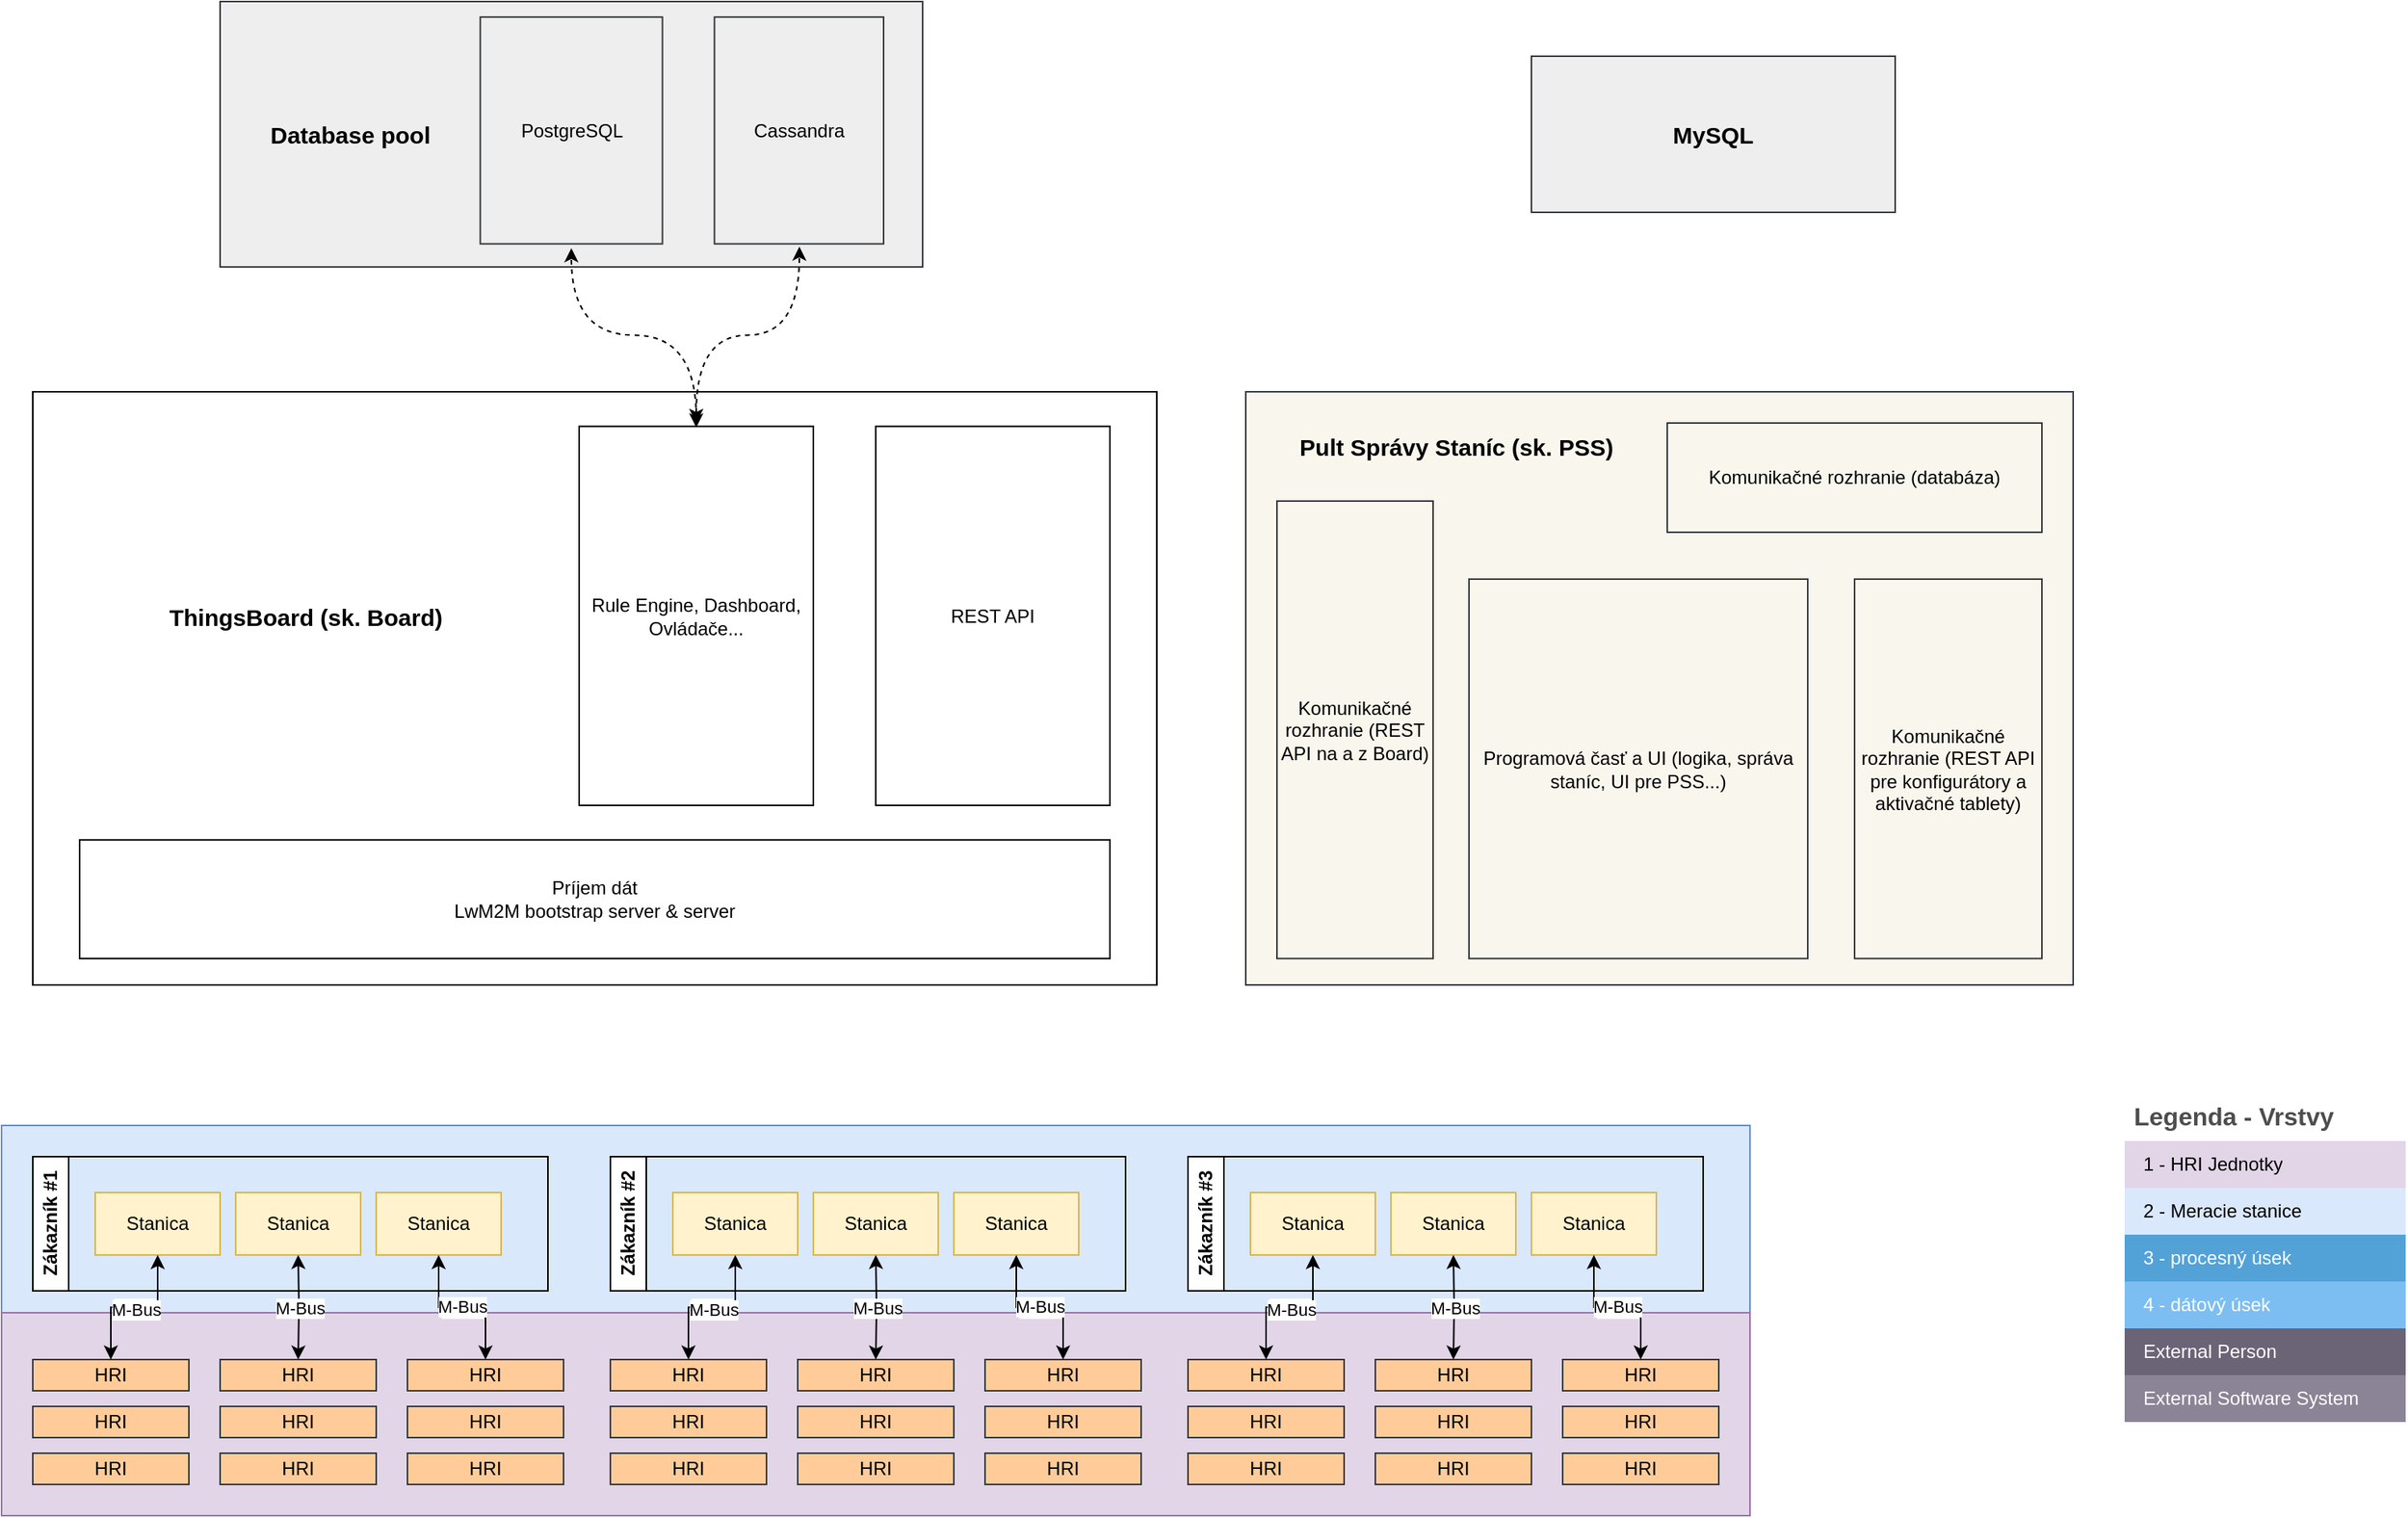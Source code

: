 <mxfile version="21.6.9" type="github">
  <diagram name="Page-1" id="n-vTJbwa5jrU47sz1mU_">
    <mxGraphModel dx="1687" dy="920" grid="1" gridSize="10" guides="1" tooltips="1" connect="1" arrows="1" fold="1" page="1" pageScale="1" pageWidth="1654" pageHeight="1169" math="0" shadow="0">
      <root>
        <mxCell id="0" />
        <mxCell id="1" parent="0" />
        <mxCell id="oxmaoGViPWF4fEeADS45-92" value="" style="rounded=0;whiteSpace=wrap;html=1;fillColor=#dae8fc;strokeColor=#6c8ebf;" vertex="1" parent="1">
          <mxGeometry x="30" y="860" width="1120" height="120" as="geometry" />
        </mxCell>
        <mxCell id="oxmaoGViPWF4fEeADS45-91" value="" style="rounded=0;whiteSpace=wrap;html=1;fillColor=#e1d5e7;strokeColor=#9673a6;" vertex="1" parent="1">
          <mxGeometry x="30" y="980" width="1120" height="130" as="geometry" />
        </mxCell>
        <mxCell id="oxmaoGViPWF4fEeADS45-1" value="Zákazník #1" style="swimlane;horizontal=0;whiteSpace=wrap;html=1;" vertex="1" parent="1">
          <mxGeometry x="50" y="880" width="330" height="86" as="geometry" />
        </mxCell>
        <mxCell id="oxmaoGViPWF4fEeADS45-14" value="Stanica" style="whiteSpace=wrap;html=1;align=center;fillColor=#fff2cc;strokeColor=#d6b656;" vertex="1" parent="oxmaoGViPWF4fEeADS45-1">
          <mxGeometry x="40" y="23" width="80" height="40" as="geometry" />
        </mxCell>
        <mxCell id="oxmaoGViPWF4fEeADS45-17" value="Stanica" style="whiteSpace=wrap;html=1;align=center;fillColor=#fff2cc;strokeColor=#d6b656;" vertex="1" parent="oxmaoGViPWF4fEeADS45-1">
          <mxGeometry x="130" y="23" width="80" height="40" as="geometry" />
        </mxCell>
        <mxCell id="oxmaoGViPWF4fEeADS45-18" value="Stanica" style="whiteSpace=wrap;html=1;align=center;fillColor=#fff2cc;strokeColor=#d6b656;" vertex="1" parent="oxmaoGViPWF4fEeADS45-1">
          <mxGeometry x="220" y="23" width="80" height="40" as="geometry" />
        </mxCell>
        <mxCell id="oxmaoGViPWF4fEeADS45-15" value="" style="group" vertex="1" connectable="0" parent="1">
          <mxGeometry x="50" y="1010" width="100" height="80" as="geometry" />
        </mxCell>
        <mxCell id="oxmaoGViPWF4fEeADS45-9" value="HRI" style="whiteSpace=wrap;html=1;align=center;fillColor=#ffcc99;strokeColor=#36393d;" vertex="1" parent="oxmaoGViPWF4fEeADS45-15">
          <mxGeometry width="100" height="20" as="geometry" />
        </mxCell>
        <mxCell id="oxmaoGViPWF4fEeADS45-10" value="HRI" style="whiteSpace=wrap;html=1;align=center;fillColor=#ffcc99;strokeColor=#36393d;" vertex="1" parent="oxmaoGViPWF4fEeADS45-15">
          <mxGeometry y="30" width="100" height="20" as="geometry" />
        </mxCell>
        <mxCell id="oxmaoGViPWF4fEeADS45-11" value="HRI" style="whiteSpace=wrap;html=1;align=center;fillColor=#ffcc99;strokeColor=#36393d;" vertex="1" parent="oxmaoGViPWF4fEeADS45-15">
          <mxGeometry y="60" width="100" height="20" as="geometry" />
        </mxCell>
        <mxCell id="oxmaoGViPWF4fEeADS45-20" value="" style="group" vertex="1" connectable="0" parent="1">
          <mxGeometry x="170" y="1010" width="100" height="80" as="geometry" />
        </mxCell>
        <mxCell id="oxmaoGViPWF4fEeADS45-21" value="HRI" style="whiteSpace=wrap;html=1;align=center;fillColor=#ffcc99;strokeColor=#36393d;" vertex="1" parent="oxmaoGViPWF4fEeADS45-20">
          <mxGeometry width="100" height="20" as="geometry" />
        </mxCell>
        <mxCell id="oxmaoGViPWF4fEeADS45-22" value="HRI" style="whiteSpace=wrap;html=1;align=center;fillColor=#ffcc99;strokeColor=#36393d;" vertex="1" parent="oxmaoGViPWF4fEeADS45-20">
          <mxGeometry y="30" width="100" height="20" as="geometry" />
        </mxCell>
        <mxCell id="oxmaoGViPWF4fEeADS45-23" value="HRI" style="whiteSpace=wrap;html=1;align=center;fillColor=#ffcc99;strokeColor=#36393d;" vertex="1" parent="oxmaoGViPWF4fEeADS45-20">
          <mxGeometry y="60" width="100" height="20" as="geometry" />
        </mxCell>
        <mxCell id="oxmaoGViPWF4fEeADS45-24" value="" style="group" vertex="1" connectable="0" parent="1">
          <mxGeometry x="290" y="1010" width="100" height="80" as="geometry" />
        </mxCell>
        <mxCell id="oxmaoGViPWF4fEeADS45-25" value="HRI" style="whiteSpace=wrap;html=1;align=center;fillColor=#ffcc99;strokeColor=#36393d;" vertex="1" parent="oxmaoGViPWF4fEeADS45-24">
          <mxGeometry width="100" height="20" as="geometry" />
        </mxCell>
        <mxCell id="oxmaoGViPWF4fEeADS45-26" value="HRI" style="whiteSpace=wrap;html=1;align=center;fillColor=#ffcc99;strokeColor=#36393d;" vertex="1" parent="oxmaoGViPWF4fEeADS45-24">
          <mxGeometry y="30" width="100" height="20" as="geometry" />
        </mxCell>
        <mxCell id="oxmaoGViPWF4fEeADS45-27" value="HRI" style="whiteSpace=wrap;html=1;align=center;fillColor=#ffcc99;strokeColor=#36393d;" vertex="1" parent="oxmaoGViPWF4fEeADS45-24">
          <mxGeometry y="60" width="100" height="20" as="geometry" />
        </mxCell>
        <mxCell id="oxmaoGViPWF4fEeADS45-30" value="" style="endArrow=classic;html=1;rounded=0;exitX=0.5;exitY=0;exitDx=0;exitDy=0;entryX=0.5;entryY=1;entryDx=0;entryDy=0;edgeStyle=orthogonalEdgeStyle;startArrow=classic;startFill=1;" edge="1" parent="1" source="oxmaoGViPWF4fEeADS45-9" target="oxmaoGViPWF4fEeADS45-14">
          <mxGeometry relative="1" as="geometry">
            <mxPoint x="100" y="990" as="sourcePoint" />
            <mxPoint x="200" y="990" as="targetPoint" />
          </mxGeometry>
        </mxCell>
        <mxCell id="oxmaoGViPWF4fEeADS45-31" value="Label" style="edgeLabel;resizable=0;html=1;align=center;verticalAlign=middle;" connectable="0" vertex="1" parent="oxmaoGViPWF4fEeADS45-30">
          <mxGeometry relative="1" as="geometry" />
        </mxCell>
        <mxCell id="oxmaoGViPWF4fEeADS45-32" value="M-Bus" style="edgeLabel;html=1;align=center;verticalAlign=middle;resizable=0;points=[];" vertex="1" connectable="0" parent="oxmaoGViPWF4fEeADS45-30">
          <mxGeometry x="0.012" y="-1" relative="1" as="geometry">
            <mxPoint as="offset" />
          </mxGeometry>
        </mxCell>
        <mxCell id="oxmaoGViPWF4fEeADS45-34" value="" style="endArrow=classic;html=1;rounded=0;entryX=0.5;entryY=1;entryDx=0;entryDy=0;edgeStyle=orthogonalEdgeStyle;startArrow=classic;startFill=1;" edge="1" parent="1" target="oxmaoGViPWF4fEeADS45-17">
          <mxGeometry relative="1" as="geometry">
            <mxPoint x="220" y="1010" as="sourcePoint" />
            <mxPoint x="190" y="950" as="targetPoint" />
          </mxGeometry>
        </mxCell>
        <mxCell id="oxmaoGViPWF4fEeADS45-35" value="Label" style="edgeLabel;resizable=0;html=1;align=center;verticalAlign=middle;" connectable="0" vertex="1" parent="oxmaoGViPWF4fEeADS45-34">
          <mxGeometry relative="1" as="geometry" />
        </mxCell>
        <mxCell id="oxmaoGViPWF4fEeADS45-36" value="M-Bus" style="edgeLabel;html=1;align=center;verticalAlign=middle;resizable=0;points=[];" vertex="1" connectable="0" parent="oxmaoGViPWF4fEeADS45-34">
          <mxGeometry x="0.012" y="-1" relative="1" as="geometry">
            <mxPoint as="offset" />
          </mxGeometry>
        </mxCell>
        <mxCell id="oxmaoGViPWF4fEeADS45-37" value="" style="endArrow=classic;html=1;rounded=0;entryX=0.5;entryY=1;entryDx=0;entryDy=0;edgeStyle=orthogonalEdgeStyle;startArrow=classic;startFill=1;exitX=0.5;exitY=0;exitDx=0;exitDy=0;" edge="1" parent="1" source="oxmaoGViPWF4fEeADS45-25" target="oxmaoGViPWF4fEeADS45-18">
          <mxGeometry relative="1" as="geometry">
            <mxPoint x="230" y="1020" as="sourcePoint" />
            <mxPoint x="230" y="950" as="targetPoint" />
          </mxGeometry>
        </mxCell>
        <mxCell id="oxmaoGViPWF4fEeADS45-38" value="Label" style="edgeLabel;resizable=0;html=1;align=center;verticalAlign=middle;" connectable="0" vertex="1" parent="oxmaoGViPWF4fEeADS45-37">
          <mxGeometry relative="1" as="geometry" />
        </mxCell>
        <mxCell id="oxmaoGViPWF4fEeADS45-39" value="M-Bus" style="edgeLabel;html=1;align=center;verticalAlign=middle;resizable=0;points=[];" vertex="1" connectable="0" parent="oxmaoGViPWF4fEeADS45-37">
          <mxGeometry x="0.012" y="-1" relative="1" as="geometry">
            <mxPoint as="offset" />
          </mxGeometry>
        </mxCell>
        <mxCell id="oxmaoGViPWF4fEeADS45-41" value="Zákazník #2" style="swimlane;horizontal=0;whiteSpace=wrap;html=1;" vertex="1" parent="1">
          <mxGeometry x="420" y="880" width="330" height="86" as="geometry" />
        </mxCell>
        <mxCell id="oxmaoGViPWF4fEeADS45-42" value="Stanica" style="whiteSpace=wrap;html=1;align=center;fillColor=#fff2cc;strokeColor=#d6b656;" vertex="1" parent="oxmaoGViPWF4fEeADS45-41">
          <mxGeometry x="40" y="23" width="80" height="40" as="geometry" />
        </mxCell>
        <mxCell id="oxmaoGViPWF4fEeADS45-43" value="Stanica" style="whiteSpace=wrap;html=1;align=center;fillColor=#fff2cc;strokeColor=#d6b656;" vertex="1" parent="oxmaoGViPWF4fEeADS45-41">
          <mxGeometry x="130" y="23" width="80" height="40" as="geometry" />
        </mxCell>
        <mxCell id="oxmaoGViPWF4fEeADS45-44" value="Stanica" style="whiteSpace=wrap;html=1;align=center;fillColor=#fff2cc;strokeColor=#d6b656;" vertex="1" parent="oxmaoGViPWF4fEeADS45-41">
          <mxGeometry x="220" y="23" width="80" height="40" as="geometry" />
        </mxCell>
        <mxCell id="oxmaoGViPWF4fEeADS45-45" value="" style="group" vertex="1" connectable="0" parent="1">
          <mxGeometry x="420" y="1010" width="100" height="80" as="geometry" />
        </mxCell>
        <mxCell id="oxmaoGViPWF4fEeADS45-46" value="HRI" style="whiteSpace=wrap;html=1;align=center;fillColor=#ffcc99;strokeColor=#36393d;" vertex="1" parent="oxmaoGViPWF4fEeADS45-45">
          <mxGeometry width="100" height="20" as="geometry" />
        </mxCell>
        <mxCell id="oxmaoGViPWF4fEeADS45-47" value="HRI" style="whiteSpace=wrap;html=1;align=center;fillColor=#ffcc99;strokeColor=#36393d;" vertex="1" parent="oxmaoGViPWF4fEeADS45-45">
          <mxGeometry y="30" width="100" height="20" as="geometry" />
        </mxCell>
        <mxCell id="oxmaoGViPWF4fEeADS45-48" value="HRI" style="whiteSpace=wrap;html=1;align=center;fillColor=#ffcc99;strokeColor=#36393d;" vertex="1" parent="oxmaoGViPWF4fEeADS45-45">
          <mxGeometry y="60" width="100" height="20" as="geometry" />
        </mxCell>
        <mxCell id="oxmaoGViPWF4fEeADS45-49" value="" style="group" vertex="1" connectable="0" parent="1">
          <mxGeometry x="540" y="1010" width="100" height="80" as="geometry" />
        </mxCell>
        <mxCell id="oxmaoGViPWF4fEeADS45-50" value="HRI" style="whiteSpace=wrap;html=1;align=center;fillColor=#ffcc99;strokeColor=#36393d;" vertex="1" parent="oxmaoGViPWF4fEeADS45-49">
          <mxGeometry width="100" height="20" as="geometry" />
        </mxCell>
        <mxCell id="oxmaoGViPWF4fEeADS45-51" value="HRI" style="whiteSpace=wrap;html=1;align=center;fillColor=#ffcc99;strokeColor=#36393d;" vertex="1" parent="oxmaoGViPWF4fEeADS45-49">
          <mxGeometry y="30" width="100" height="20" as="geometry" />
        </mxCell>
        <mxCell id="oxmaoGViPWF4fEeADS45-52" value="HRI" style="whiteSpace=wrap;html=1;align=center;fillColor=#ffcc99;strokeColor=#36393d;" vertex="1" parent="oxmaoGViPWF4fEeADS45-49">
          <mxGeometry y="60" width="100" height="20" as="geometry" />
        </mxCell>
        <mxCell id="oxmaoGViPWF4fEeADS45-53" value="" style="group" vertex="1" connectable="0" parent="1">
          <mxGeometry x="660" y="1010" width="100" height="80" as="geometry" />
        </mxCell>
        <mxCell id="oxmaoGViPWF4fEeADS45-54" value="HRI" style="whiteSpace=wrap;html=1;align=center;fillColor=#ffcc99;strokeColor=#36393d;" vertex="1" parent="oxmaoGViPWF4fEeADS45-53">
          <mxGeometry width="100" height="20" as="geometry" />
        </mxCell>
        <mxCell id="oxmaoGViPWF4fEeADS45-55" value="HRI" style="whiteSpace=wrap;html=1;align=center;fillColor=#ffcc99;strokeColor=#36393d;" vertex="1" parent="oxmaoGViPWF4fEeADS45-53">
          <mxGeometry y="30" width="100" height="20" as="geometry" />
        </mxCell>
        <mxCell id="oxmaoGViPWF4fEeADS45-56" value="HRI" style="whiteSpace=wrap;html=1;align=center;fillColor=#ffcc99;strokeColor=#36393d;" vertex="1" parent="oxmaoGViPWF4fEeADS45-53">
          <mxGeometry y="60" width="100" height="20" as="geometry" />
        </mxCell>
        <mxCell id="oxmaoGViPWF4fEeADS45-57" value="" style="endArrow=classic;html=1;rounded=0;exitX=0.5;exitY=0;exitDx=0;exitDy=0;entryX=0.5;entryY=1;entryDx=0;entryDy=0;edgeStyle=orthogonalEdgeStyle;startArrow=classic;startFill=1;" edge="1" parent="1" source="oxmaoGViPWF4fEeADS45-46" target="oxmaoGViPWF4fEeADS45-42">
          <mxGeometry relative="1" as="geometry">
            <mxPoint x="470" y="990" as="sourcePoint" />
            <mxPoint x="570" y="990" as="targetPoint" />
          </mxGeometry>
        </mxCell>
        <mxCell id="oxmaoGViPWF4fEeADS45-58" value="Label" style="edgeLabel;resizable=0;html=1;align=center;verticalAlign=middle;" connectable="0" vertex="1" parent="oxmaoGViPWF4fEeADS45-57">
          <mxGeometry relative="1" as="geometry" />
        </mxCell>
        <mxCell id="oxmaoGViPWF4fEeADS45-59" value="M-Bus" style="edgeLabel;html=1;align=center;verticalAlign=middle;resizable=0;points=[];" vertex="1" connectable="0" parent="oxmaoGViPWF4fEeADS45-57">
          <mxGeometry x="0.012" y="-1" relative="1" as="geometry">
            <mxPoint as="offset" />
          </mxGeometry>
        </mxCell>
        <mxCell id="oxmaoGViPWF4fEeADS45-60" value="" style="endArrow=classic;html=1;rounded=0;entryX=0.5;entryY=1;entryDx=0;entryDy=0;edgeStyle=orthogonalEdgeStyle;startArrow=classic;startFill=1;" edge="1" parent="1" target="oxmaoGViPWF4fEeADS45-43">
          <mxGeometry relative="1" as="geometry">
            <mxPoint x="590" y="1010" as="sourcePoint" />
            <mxPoint x="560" y="950" as="targetPoint" />
          </mxGeometry>
        </mxCell>
        <mxCell id="oxmaoGViPWF4fEeADS45-61" value="Label" style="edgeLabel;resizable=0;html=1;align=center;verticalAlign=middle;" connectable="0" vertex="1" parent="oxmaoGViPWF4fEeADS45-60">
          <mxGeometry relative="1" as="geometry" />
        </mxCell>
        <mxCell id="oxmaoGViPWF4fEeADS45-62" value="M-Bus" style="edgeLabel;html=1;align=center;verticalAlign=middle;resizable=0;points=[];" vertex="1" connectable="0" parent="oxmaoGViPWF4fEeADS45-60">
          <mxGeometry x="0.012" y="-1" relative="1" as="geometry">
            <mxPoint as="offset" />
          </mxGeometry>
        </mxCell>
        <mxCell id="oxmaoGViPWF4fEeADS45-63" value="" style="endArrow=classic;html=1;rounded=0;entryX=0.5;entryY=1;entryDx=0;entryDy=0;edgeStyle=orthogonalEdgeStyle;startArrow=classic;startFill=1;exitX=0.5;exitY=0;exitDx=0;exitDy=0;" edge="1" parent="1" source="oxmaoGViPWF4fEeADS45-54" target="oxmaoGViPWF4fEeADS45-44">
          <mxGeometry relative="1" as="geometry">
            <mxPoint x="600" y="1020" as="sourcePoint" />
            <mxPoint x="600" y="950" as="targetPoint" />
          </mxGeometry>
        </mxCell>
        <mxCell id="oxmaoGViPWF4fEeADS45-64" value="Label" style="edgeLabel;resizable=0;html=1;align=center;verticalAlign=middle;" connectable="0" vertex="1" parent="oxmaoGViPWF4fEeADS45-63">
          <mxGeometry relative="1" as="geometry" />
        </mxCell>
        <mxCell id="oxmaoGViPWF4fEeADS45-65" value="M-Bus" style="edgeLabel;html=1;align=center;verticalAlign=middle;resizable=0;points=[];" vertex="1" connectable="0" parent="oxmaoGViPWF4fEeADS45-63">
          <mxGeometry x="0.012" y="-1" relative="1" as="geometry">
            <mxPoint as="offset" />
          </mxGeometry>
        </mxCell>
        <mxCell id="oxmaoGViPWF4fEeADS45-66" value="Zákazník #3" style="swimlane;horizontal=0;whiteSpace=wrap;html=1;" vertex="1" parent="1">
          <mxGeometry x="790" y="880" width="330" height="86" as="geometry" />
        </mxCell>
        <mxCell id="oxmaoGViPWF4fEeADS45-67" value="Stanica" style="whiteSpace=wrap;html=1;align=center;fillColor=#fff2cc;strokeColor=#d6b656;" vertex="1" parent="oxmaoGViPWF4fEeADS45-66">
          <mxGeometry x="40" y="23" width="80" height="40" as="geometry" />
        </mxCell>
        <mxCell id="oxmaoGViPWF4fEeADS45-68" value="Stanica" style="whiteSpace=wrap;html=1;align=center;fillColor=#fff2cc;strokeColor=#d6b656;" vertex="1" parent="oxmaoGViPWF4fEeADS45-66">
          <mxGeometry x="130" y="23" width="80" height="40" as="geometry" />
        </mxCell>
        <mxCell id="oxmaoGViPWF4fEeADS45-69" value="Stanica" style="whiteSpace=wrap;html=1;align=center;fillColor=#fff2cc;strokeColor=#d6b656;" vertex="1" parent="oxmaoGViPWF4fEeADS45-66">
          <mxGeometry x="220" y="23" width="80" height="40" as="geometry" />
        </mxCell>
        <mxCell id="oxmaoGViPWF4fEeADS45-70" value="" style="group" vertex="1" connectable="0" parent="1">
          <mxGeometry x="790" y="1010" width="100" height="80" as="geometry" />
        </mxCell>
        <mxCell id="oxmaoGViPWF4fEeADS45-71" value="HRI" style="whiteSpace=wrap;html=1;align=center;fillColor=#ffcc99;strokeColor=#36393d;" vertex="1" parent="oxmaoGViPWF4fEeADS45-70">
          <mxGeometry width="100" height="20" as="geometry" />
        </mxCell>
        <mxCell id="oxmaoGViPWF4fEeADS45-72" value="HRI" style="whiteSpace=wrap;html=1;align=center;fillColor=#ffcc99;strokeColor=#36393d;" vertex="1" parent="oxmaoGViPWF4fEeADS45-70">
          <mxGeometry y="30" width="100" height="20" as="geometry" />
        </mxCell>
        <mxCell id="oxmaoGViPWF4fEeADS45-73" value="HRI" style="whiteSpace=wrap;html=1;align=center;fillColor=#ffcc99;strokeColor=#36393d;" vertex="1" parent="oxmaoGViPWF4fEeADS45-70">
          <mxGeometry y="60" width="100" height="20" as="geometry" />
        </mxCell>
        <mxCell id="oxmaoGViPWF4fEeADS45-74" value="" style="group" vertex="1" connectable="0" parent="1">
          <mxGeometry x="910" y="1010" width="100" height="80" as="geometry" />
        </mxCell>
        <mxCell id="oxmaoGViPWF4fEeADS45-75" value="HRI" style="whiteSpace=wrap;html=1;align=center;fillColor=#ffcc99;strokeColor=#36393d;" vertex="1" parent="oxmaoGViPWF4fEeADS45-74">
          <mxGeometry width="100" height="20" as="geometry" />
        </mxCell>
        <mxCell id="oxmaoGViPWF4fEeADS45-76" value="HRI" style="whiteSpace=wrap;html=1;align=center;fillColor=#ffcc99;strokeColor=#36393d;" vertex="1" parent="oxmaoGViPWF4fEeADS45-74">
          <mxGeometry y="30" width="100" height="20" as="geometry" />
        </mxCell>
        <mxCell id="oxmaoGViPWF4fEeADS45-77" value="HRI" style="whiteSpace=wrap;html=1;align=center;fillColor=#ffcc99;strokeColor=#36393d;" vertex="1" parent="oxmaoGViPWF4fEeADS45-74">
          <mxGeometry y="60" width="100" height="20" as="geometry" />
        </mxCell>
        <mxCell id="oxmaoGViPWF4fEeADS45-78" value="" style="group" vertex="1" connectable="0" parent="1">
          <mxGeometry x="1030" y="1010" width="100" height="80" as="geometry" />
        </mxCell>
        <mxCell id="oxmaoGViPWF4fEeADS45-79" value="HRI" style="whiteSpace=wrap;html=1;align=center;fillColor=#ffcc99;strokeColor=#36393d;" vertex="1" parent="oxmaoGViPWF4fEeADS45-78">
          <mxGeometry width="100" height="20" as="geometry" />
        </mxCell>
        <mxCell id="oxmaoGViPWF4fEeADS45-80" value="HRI" style="whiteSpace=wrap;html=1;align=center;fillColor=#ffcc99;strokeColor=#36393d;" vertex="1" parent="oxmaoGViPWF4fEeADS45-78">
          <mxGeometry y="30" width="100" height="20" as="geometry" />
        </mxCell>
        <mxCell id="oxmaoGViPWF4fEeADS45-81" value="HRI" style="whiteSpace=wrap;html=1;align=center;fillColor=#ffcc99;strokeColor=#36393d;" vertex="1" parent="oxmaoGViPWF4fEeADS45-78">
          <mxGeometry y="60" width="100" height="20" as="geometry" />
        </mxCell>
        <mxCell id="oxmaoGViPWF4fEeADS45-82" value="" style="endArrow=classic;html=1;rounded=0;exitX=0.5;exitY=0;exitDx=0;exitDy=0;entryX=0.5;entryY=1;entryDx=0;entryDy=0;edgeStyle=orthogonalEdgeStyle;startArrow=classic;startFill=1;" edge="1" parent="1" source="oxmaoGViPWF4fEeADS45-71" target="oxmaoGViPWF4fEeADS45-67">
          <mxGeometry relative="1" as="geometry">
            <mxPoint x="840" y="990" as="sourcePoint" />
            <mxPoint x="940" y="990" as="targetPoint" />
          </mxGeometry>
        </mxCell>
        <mxCell id="oxmaoGViPWF4fEeADS45-83" value="Label" style="edgeLabel;resizable=0;html=1;align=center;verticalAlign=middle;" connectable="0" vertex="1" parent="oxmaoGViPWF4fEeADS45-82">
          <mxGeometry relative="1" as="geometry" />
        </mxCell>
        <mxCell id="oxmaoGViPWF4fEeADS45-84" value="M-Bus" style="edgeLabel;html=1;align=center;verticalAlign=middle;resizable=0;points=[];" vertex="1" connectable="0" parent="oxmaoGViPWF4fEeADS45-82">
          <mxGeometry x="0.012" y="-1" relative="1" as="geometry">
            <mxPoint as="offset" />
          </mxGeometry>
        </mxCell>
        <mxCell id="oxmaoGViPWF4fEeADS45-85" value="" style="endArrow=classic;html=1;rounded=0;entryX=0.5;entryY=1;entryDx=0;entryDy=0;edgeStyle=orthogonalEdgeStyle;startArrow=classic;startFill=1;" edge="1" parent="1" target="oxmaoGViPWF4fEeADS45-68">
          <mxGeometry relative="1" as="geometry">
            <mxPoint x="960" y="1010" as="sourcePoint" />
            <mxPoint x="930" y="950" as="targetPoint" />
          </mxGeometry>
        </mxCell>
        <mxCell id="oxmaoGViPWF4fEeADS45-86" value="Label" style="edgeLabel;resizable=0;html=1;align=center;verticalAlign=middle;" connectable="0" vertex="1" parent="oxmaoGViPWF4fEeADS45-85">
          <mxGeometry relative="1" as="geometry" />
        </mxCell>
        <mxCell id="oxmaoGViPWF4fEeADS45-87" value="M-Bus" style="edgeLabel;html=1;align=center;verticalAlign=middle;resizable=0;points=[];" vertex="1" connectable="0" parent="oxmaoGViPWF4fEeADS45-85">
          <mxGeometry x="0.012" y="-1" relative="1" as="geometry">
            <mxPoint as="offset" />
          </mxGeometry>
        </mxCell>
        <mxCell id="oxmaoGViPWF4fEeADS45-88" value="" style="endArrow=classic;html=1;rounded=0;entryX=0.5;entryY=1;entryDx=0;entryDy=0;edgeStyle=orthogonalEdgeStyle;startArrow=classic;startFill=1;exitX=0.5;exitY=0;exitDx=0;exitDy=0;" edge="1" parent="1" source="oxmaoGViPWF4fEeADS45-79" target="oxmaoGViPWF4fEeADS45-69">
          <mxGeometry relative="1" as="geometry">
            <mxPoint x="970" y="1020" as="sourcePoint" />
            <mxPoint x="970" y="950" as="targetPoint" />
          </mxGeometry>
        </mxCell>
        <mxCell id="oxmaoGViPWF4fEeADS45-89" value="Label" style="edgeLabel;resizable=0;html=1;align=center;verticalAlign=middle;" connectable="0" vertex="1" parent="oxmaoGViPWF4fEeADS45-88">
          <mxGeometry relative="1" as="geometry" />
        </mxCell>
        <mxCell id="oxmaoGViPWF4fEeADS45-90" value="M-Bus" style="edgeLabel;html=1;align=center;verticalAlign=middle;resizable=0;points=[];" vertex="1" connectable="0" parent="oxmaoGViPWF4fEeADS45-88">
          <mxGeometry x="0.012" y="-1" relative="1" as="geometry">
            <mxPoint as="offset" />
          </mxGeometry>
        </mxCell>
        <mxCell id="oxmaoGViPWF4fEeADS45-93" value="Legenda - Vrstvy" style="shape=table;startSize=30;container=1;collapsible=0;childLayout=tableLayout;fontSize=16;align=left;verticalAlign=top;fillColor=none;strokeColor=none;fontColor=#4D4D4D;fontStyle=1;spacingLeft=6;spacing=0;resizable=0;" vertex="1" parent="1">
          <mxGeometry x="1390" y="840" width="180" height="210" as="geometry" />
        </mxCell>
        <mxCell id="oxmaoGViPWF4fEeADS45-94" value="" style="shape=tableRow;horizontal=0;startSize=0;swimlaneHead=0;swimlaneBody=0;strokeColor=inherit;top=0;left=0;bottom=0;right=0;collapsible=0;dropTarget=0;fillColor=none;points=[[0,0.5],[1,0.5]];portConstraint=eastwest;fontSize=12;" vertex="1" parent="oxmaoGViPWF4fEeADS45-93">
          <mxGeometry y="30" width="180" height="30" as="geometry" />
        </mxCell>
        <mxCell id="oxmaoGViPWF4fEeADS45-95" value="1 - HRI Jednotky" style="shape=partialRectangle;html=1;whiteSpace=wrap;connectable=0;strokeColor=#9673a6;overflow=hidden;fillColor=#e1d5e7;top=0;left=0;bottom=0;right=0;pointerEvents=1;fontSize=12;align=left;spacingLeft=10;spacingRight=4;" vertex="1" parent="oxmaoGViPWF4fEeADS45-94">
          <mxGeometry width="180" height="30" as="geometry">
            <mxRectangle width="180" height="30" as="alternateBounds" />
          </mxGeometry>
        </mxCell>
        <mxCell id="oxmaoGViPWF4fEeADS45-96" value="" style="shape=tableRow;horizontal=0;startSize=0;swimlaneHead=0;swimlaneBody=0;strokeColor=inherit;top=0;left=0;bottom=0;right=0;collapsible=0;dropTarget=0;fillColor=none;points=[[0,0.5],[1,0.5]];portConstraint=eastwest;fontSize=12;" vertex="1" parent="oxmaoGViPWF4fEeADS45-93">
          <mxGeometry y="60" width="180" height="30" as="geometry" />
        </mxCell>
        <mxCell id="oxmaoGViPWF4fEeADS45-97" value="2 - Meracie stanice" style="shape=partialRectangle;html=1;whiteSpace=wrap;connectable=0;strokeColor=#6c8ebf;overflow=hidden;fillColor=#dae8fc;top=0;left=0;bottom=0;right=0;pointerEvents=1;fontSize=12;align=left;spacingLeft=10;spacingRight=4;" vertex="1" parent="oxmaoGViPWF4fEeADS45-96">
          <mxGeometry width="180" height="30" as="geometry">
            <mxRectangle width="180" height="30" as="alternateBounds" />
          </mxGeometry>
        </mxCell>
        <mxCell id="oxmaoGViPWF4fEeADS45-98" value="" style="shape=tableRow;horizontal=0;startSize=0;swimlaneHead=0;swimlaneBody=0;strokeColor=inherit;top=0;left=0;bottom=0;right=0;collapsible=0;dropTarget=0;fillColor=none;points=[[0,0.5],[1,0.5]];portConstraint=eastwest;fontSize=12;" vertex="1" parent="oxmaoGViPWF4fEeADS45-93">
          <mxGeometry y="90" width="180" height="30" as="geometry" />
        </mxCell>
        <mxCell id="oxmaoGViPWF4fEeADS45-99" value="3 - procesný úsek" style="shape=partialRectangle;html=1;whiteSpace=wrap;connectable=0;strokeColor=inherit;overflow=hidden;fillColor=#52a2d8;top=0;left=0;bottom=0;right=0;pointerEvents=1;fontSize=12;align=left;fontColor=#FFFFFF;gradientColor=none;spacingLeft=10;spacingRight=4;" vertex="1" parent="oxmaoGViPWF4fEeADS45-98">
          <mxGeometry width="180" height="30" as="geometry">
            <mxRectangle width="180" height="30" as="alternateBounds" />
          </mxGeometry>
        </mxCell>
        <mxCell id="oxmaoGViPWF4fEeADS45-100" value="" style="shape=tableRow;horizontal=0;startSize=0;swimlaneHead=0;swimlaneBody=0;strokeColor=inherit;top=0;left=0;bottom=0;right=0;collapsible=0;dropTarget=0;fillColor=none;points=[[0,0.5],[1,0.5]];portConstraint=eastwest;fontSize=12;" vertex="1" parent="oxmaoGViPWF4fEeADS45-93">
          <mxGeometry y="120" width="180" height="30" as="geometry" />
        </mxCell>
        <mxCell id="oxmaoGViPWF4fEeADS45-101" value="4 - dátový úsek" style="shape=partialRectangle;html=1;whiteSpace=wrap;connectable=0;strokeColor=inherit;overflow=hidden;fillColor=#7dbef2;top=0;left=0;bottom=0;right=0;pointerEvents=1;fontSize=12;align=left;fontColor=#FFFFFF;gradientColor=none;spacingLeft=10;spacingRight=4;" vertex="1" parent="oxmaoGViPWF4fEeADS45-100">
          <mxGeometry width="180" height="30" as="geometry">
            <mxRectangle width="180" height="30" as="alternateBounds" />
          </mxGeometry>
        </mxCell>
        <mxCell id="oxmaoGViPWF4fEeADS45-102" value="" style="shape=tableRow;horizontal=0;startSize=0;swimlaneHead=0;swimlaneBody=0;strokeColor=inherit;top=0;left=0;bottom=0;right=0;collapsible=0;dropTarget=0;fillColor=none;points=[[0,0.5],[1,0.5]];portConstraint=eastwest;fontSize=12;" vertex="1" parent="oxmaoGViPWF4fEeADS45-93">
          <mxGeometry y="150" width="180" height="30" as="geometry" />
        </mxCell>
        <mxCell id="oxmaoGViPWF4fEeADS45-103" value="External Person" style="shape=partialRectangle;html=1;whiteSpace=wrap;connectable=0;strokeColor=inherit;overflow=hidden;fillColor=#6b6477;top=0;left=0;bottom=0;right=0;pointerEvents=1;fontSize=12;align=left;fontColor=#FFFFFF;gradientColor=none;spacingLeft=10;spacingRight=4;" vertex="1" parent="oxmaoGViPWF4fEeADS45-102">
          <mxGeometry width="180" height="30" as="geometry">
            <mxRectangle width="180" height="30" as="alternateBounds" />
          </mxGeometry>
        </mxCell>
        <mxCell id="oxmaoGViPWF4fEeADS45-104" value="" style="shape=tableRow;horizontal=0;startSize=0;swimlaneHead=0;swimlaneBody=0;strokeColor=inherit;top=0;left=0;bottom=0;right=0;collapsible=0;dropTarget=0;fillColor=none;points=[[0,0.5],[1,0.5]];portConstraint=eastwest;fontSize=12;" vertex="1" parent="oxmaoGViPWF4fEeADS45-93">
          <mxGeometry y="180" width="180" height="30" as="geometry" />
        </mxCell>
        <mxCell id="oxmaoGViPWF4fEeADS45-105" value="External Software System" style="shape=partialRectangle;html=1;whiteSpace=wrap;connectable=0;strokeColor=inherit;overflow=hidden;fillColor=#8b8496;top=0;left=0;bottom=0;right=0;pointerEvents=1;fontSize=12;align=left;fontColor=#FFFFFF;gradientColor=none;spacingLeft=10;spacingRight=4;" vertex="1" parent="oxmaoGViPWF4fEeADS45-104">
          <mxGeometry width="180" height="30" as="geometry">
            <mxRectangle width="180" height="30" as="alternateBounds" />
          </mxGeometry>
        </mxCell>
        <mxCell id="oxmaoGViPWF4fEeADS45-106" value="" style="rounded=0;absoluteArcSize=1;html=1;arcSize=10;" vertex="1" parent="1">
          <mxGeometry x="50" y="390" width="720" height="380" as="geometry" />
        </mxCell>
        <mxCell id="oxmaoGViPWF4fEeADS45-107" value="&lt;span style=&quot;font-size: 15px;&quot;&gt;&lt;b&gt;ThingsBoard (sk. Board)&lt;/b&gt;&lt;/span&gt;" style="html=1;shape=mxgraph.er.anchor;whiteSpace=wrap;" vertex="1" parent="oxmaoGViPWF4fEeADS45-106">
          <mxGeometry width="350" height="287.111" as="geometry" />
        </mxCell>
        <mxCell id="oxmaoGViPWF4fEeADS45-108" value="Rule Engine, Dashboard, Ovládače..." style="rounded=0;absoluteArcSize=1;html=1;arcSize=10;whiteSpace=wrap;points=[];strokeColor=inherit;fillColor=inherit;" vertex="1" parent="oxmaoGViPWF4fEeADS45-106">
          <mxGeometry x="350" y="22.167" width="150" height="242.778" as="geometry" />
        </mxCell>
        <mxCell id="oxmaoGViPWF4fEeADS45-109" value="Príjem dát&lt;br&gt;LwM2M bootstrap server &amp;amp; server" style="rounded=0;absoluteArcSize=1;html=1;arcSize=10;whiteSpace=wrap;points=[];strokeColor=inherit;fillColor=inherit;" vertex="1" parent="oxmaoGViPWF4fEeADS45-106">
          <mxGeometry x="30" y="287.111" width="660" height="76" as="geometry" />
        </mxCell>
        <mxCell id="oxmaoGViPWF4fEeADS45-110" value="REST API" style="rounded=0;absoluteArcSize=1;html=1;arcSize=10;whiteSpace=wrap;points=[];strokeColor=inherit;fillColor=inherit;" vertex="1" parent="oxmaoGViPWF4fEeADS45-106">
          <mxGeometry x="540" y="22.167" width="150" height="242.778" as="geometry" />
        </mxCell>
        <mxCell id="oxmaoGViPWF4fEeADS45-111" value="" style="rounded=0;absoluteArcSize=1;html=1;arcSize=10;fillColor=#eeeeee;strokeColor=#36393d;" vertex="1" parent="1">
          <mxGeometry x="170" y="140" width="450" height="170" as="geometry" />
        </mxCell>
        <mxCell id="oxmaoGViPWF4fEeADS45-112" value="&lt;span style=&quot;font-size: 15px;&quot;&gt;&lt;b&gt;Database pool&lt;/b&gt;&lt;/span&gt;" style="html=1;shape=mxgraph.er.anchor;whiteSpace=wrap;" vertex="1" parent="oxmaoGViPWF4fEeADS45-111">
          <mxGeometry width="166.667" height="170" as="geometry" />
        </mxCell>
        <mxCell id="oxmaoGViPWF4fEeADS45-113" value="PostgreSQL" style="rounded=0;absoluteArcSize=1;html=1;arcSize=10;whiteSpace=wrap;points=[];strokeColor=inherit;fillColor=inherit;" vertex="1" parent="oxmaoGViPWF4fEeADS45-111">
          <mxGeometry x="166.667" y="9.919" width="116.667" height="145.298" as="geometry" />
        </mxCell>
        <mxCell id="oxmaoGViPWF4fEeADS45-115" value="Cassandra" style="rounded=0;absoluteArcSize=1;html=1;arcSize=10;whiteSpace=wrap;points=[];strokeColor=inherit;fillColor=inherit;" vertex="1" parent="oxmaoGViPWF4fEeADS45-111">
          <mxGeometry x="316.667" y="9.919" width="108.333" height="145.298" as="geometry" />
        </mxCell>
        <mxCell id="oxmaoGViPWF4fEeADS45-116" value="" style="endArrow=classic;startArrow=classic;html=1;entryX=0.5;entryY=1.019;entryDx=0;entryDy=0;entryPerimeter=0;exitX=0.5;exitY=0.003;exitDx=0;exitDy=0;exitPerimeter=0;edgeStyle=orthogonalEdgeStyle;dashed=1;curved=1;" edge="1" parent="1" source="oxmaoGViPWF4fEeADS45-108" target="oxmaoGViPWF4fEeADS45-113">
          <mxGeometry width="50" height="50" relative="1" as="geometry">
            <mxPoint x="440" y="350" as="sourcePoint" />
            <mxPoint x="440" y="340" as="targetPoint" />
          </mxGeometry>
        </mxCell>
        <mxCell id="oxmaoGViPWF4fEeADS45-117" value="" style="endArrow=classic;startArrow=classic;html=1;entryX=0.502;entryY=1.012;entryDx=0;entryDy=0;entryPerimeter=0;exitX=0.5;exitY=-0.009;exitDx=0;exitDy=0;exitPerimeter=0;edgeStyle=orthogonalEdgeStyle;dashed=1;curved=1;" edge="1" parent="1" source="oxmaoGViPWF4fEeADS45-108" target="oxmaoGViPWF4fEeADS45-115">
          <mxGeometry width="50" height="50" relative="1" as="geometry">
            <mxPoint x="485" y="423" as="sourcePoint" />
            <mxPoint x="405" y="308" as="targetPoint" />
          </mxGeometry>
        </mxCell>
        <mxCell id="oxmaoGViPWF4fEeADS45-118" value="" style="rounded=0;absoluteArcSize=1;html=1;arcSize=10;fillColor=#f9f7ed;strokeColor=#36393d;" vertex="1" parent="1">
          <mxGeometry x="827" y="390" width="530" height="380" as="geometry" />
        </mxCell>
        <mxCell id="oxmaoGViPWF4fEeADS45-119" value="&lt;span style=&quot;font-size: 15px;&quot;&gt;&lt;b&gt;Pult Správy Staníc (sk. PSS)&lt;/b&gt;&lt;/span&gt;" style="html=1;shape=mxgraph.er.anchor;whiteSpace=wrap;" vertex="1" parent="oxmaoGViPWF4fEeADS45-118">
          <mxGeometry width="270" height="70" as="geometry" />
        </mxCell>
        <mxCell id="oxmaoGViPWF4fEeADS45-121" value="Komunikačné rozhranie (REST API na a z Board)" style="rounded=0;absoluteArcSize=1;html=1;arcSize=10;whiteSpace=wrap;points=[];strokeColor=inherit;fillColor=inherit;" vertex="1" parent="oxmaoGViPWF4fEeADS45-118">
          <mxGeometry x="20" y="70" width="100" height="293.11" as="geometry" />
        </mxCell>
        <mxCell id="oxmaoGViPWF4fEeADS45-123" value="Komunikačné rozhranie (databáza)" style="rounded=0;absoluteArcSize=1;html=1;arcSize=10;whiteSpace=wrap;points=[];strokeColor=inherit;fillColor=inherit;" vertex="1" parent="oxmaoGViPWF4fEeADS45-118">
          <mxGeometry x="270" y="20" width="240" height="70" as="geometry" />
        </mxCell>
        <mxCell id="oxmaoGViPWF4fEeADS45-128" value="Komunikačné rozhranie (REST API pre konfigurátory a aktivačné tablety)" style="rounded=0;absoluteArcSize=1;html=1;arcSize=10;whiteSpace=wrap;points=[];strokeColor=inherit;fillColor=inherit;" vertex="1" parent="oxmaoGViPWF4fEeADS45-118">
          <mxGeometry x="390" y="120" width="120" height="243.11" as="geometry" />
        </mxCell>
        <mxCell id="oxmaoGViPWF4fEeADS45-129" value="Programová časť a UI (logika, správa staníc, UI pre PSS...)" style="rounded=0;absoluteArcSize=1;html=1;arcSize=10;whiteSpace=wrap;points=[];strokeColor=inherit;fillColor=inherit;" vertex="1" parent="oxmaoGViPWF4fEeADS45-118">
          <mxGeometry x="143" y="120" width="217" height="243.11" as="geometry" />
        </mxCell>
        <mxCell id="oxmaoGViPWF4fEeADS45-124" value="" style="rounded=0;absoluteArcSize=1;html=1;arcSize=10;fillColor=#eeeeee;strokeColor=#36393d;" vertex="1" parent="1">
          <mxGeometry x="1010" y="175" width="233" height="100" as="geometry" />
        </mxCell>
        <mxCell id="oxmaoGViPWF4fEeADS45-125" value="&lt;span style=&quot;font-size: 15px;&quot;&gt;&lt;b&gt;MySQL&lt;/b&gt;&lt;/span&gt;" style="html=1;shape=mxgraph.er.anchor;whiteSpace=wrap;" vertex="1" parent="oxmaoGViPWF4fEeADS45-124">
          <mxGeometry width="233" height="100" as="geometry" />
        </mxCell>
      </root>
    </mxGraphModel>
  </diagram>
</mxfile>
